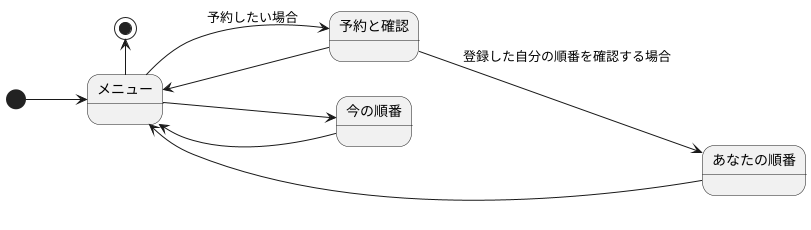 @startuml
left to right direction
[*] --> メニュー
メニュー --> 予約と確認:　予約したい場合 
予約と確認 --> メニュー
メニュー --> 今の順番
今の順番 --> メニュー:　
予約と確認 --> あなたの順番:　登録した自分の順番を確認する場合
あなたの順番 --> メニュー
メニュー --left--> [*]
@enduml